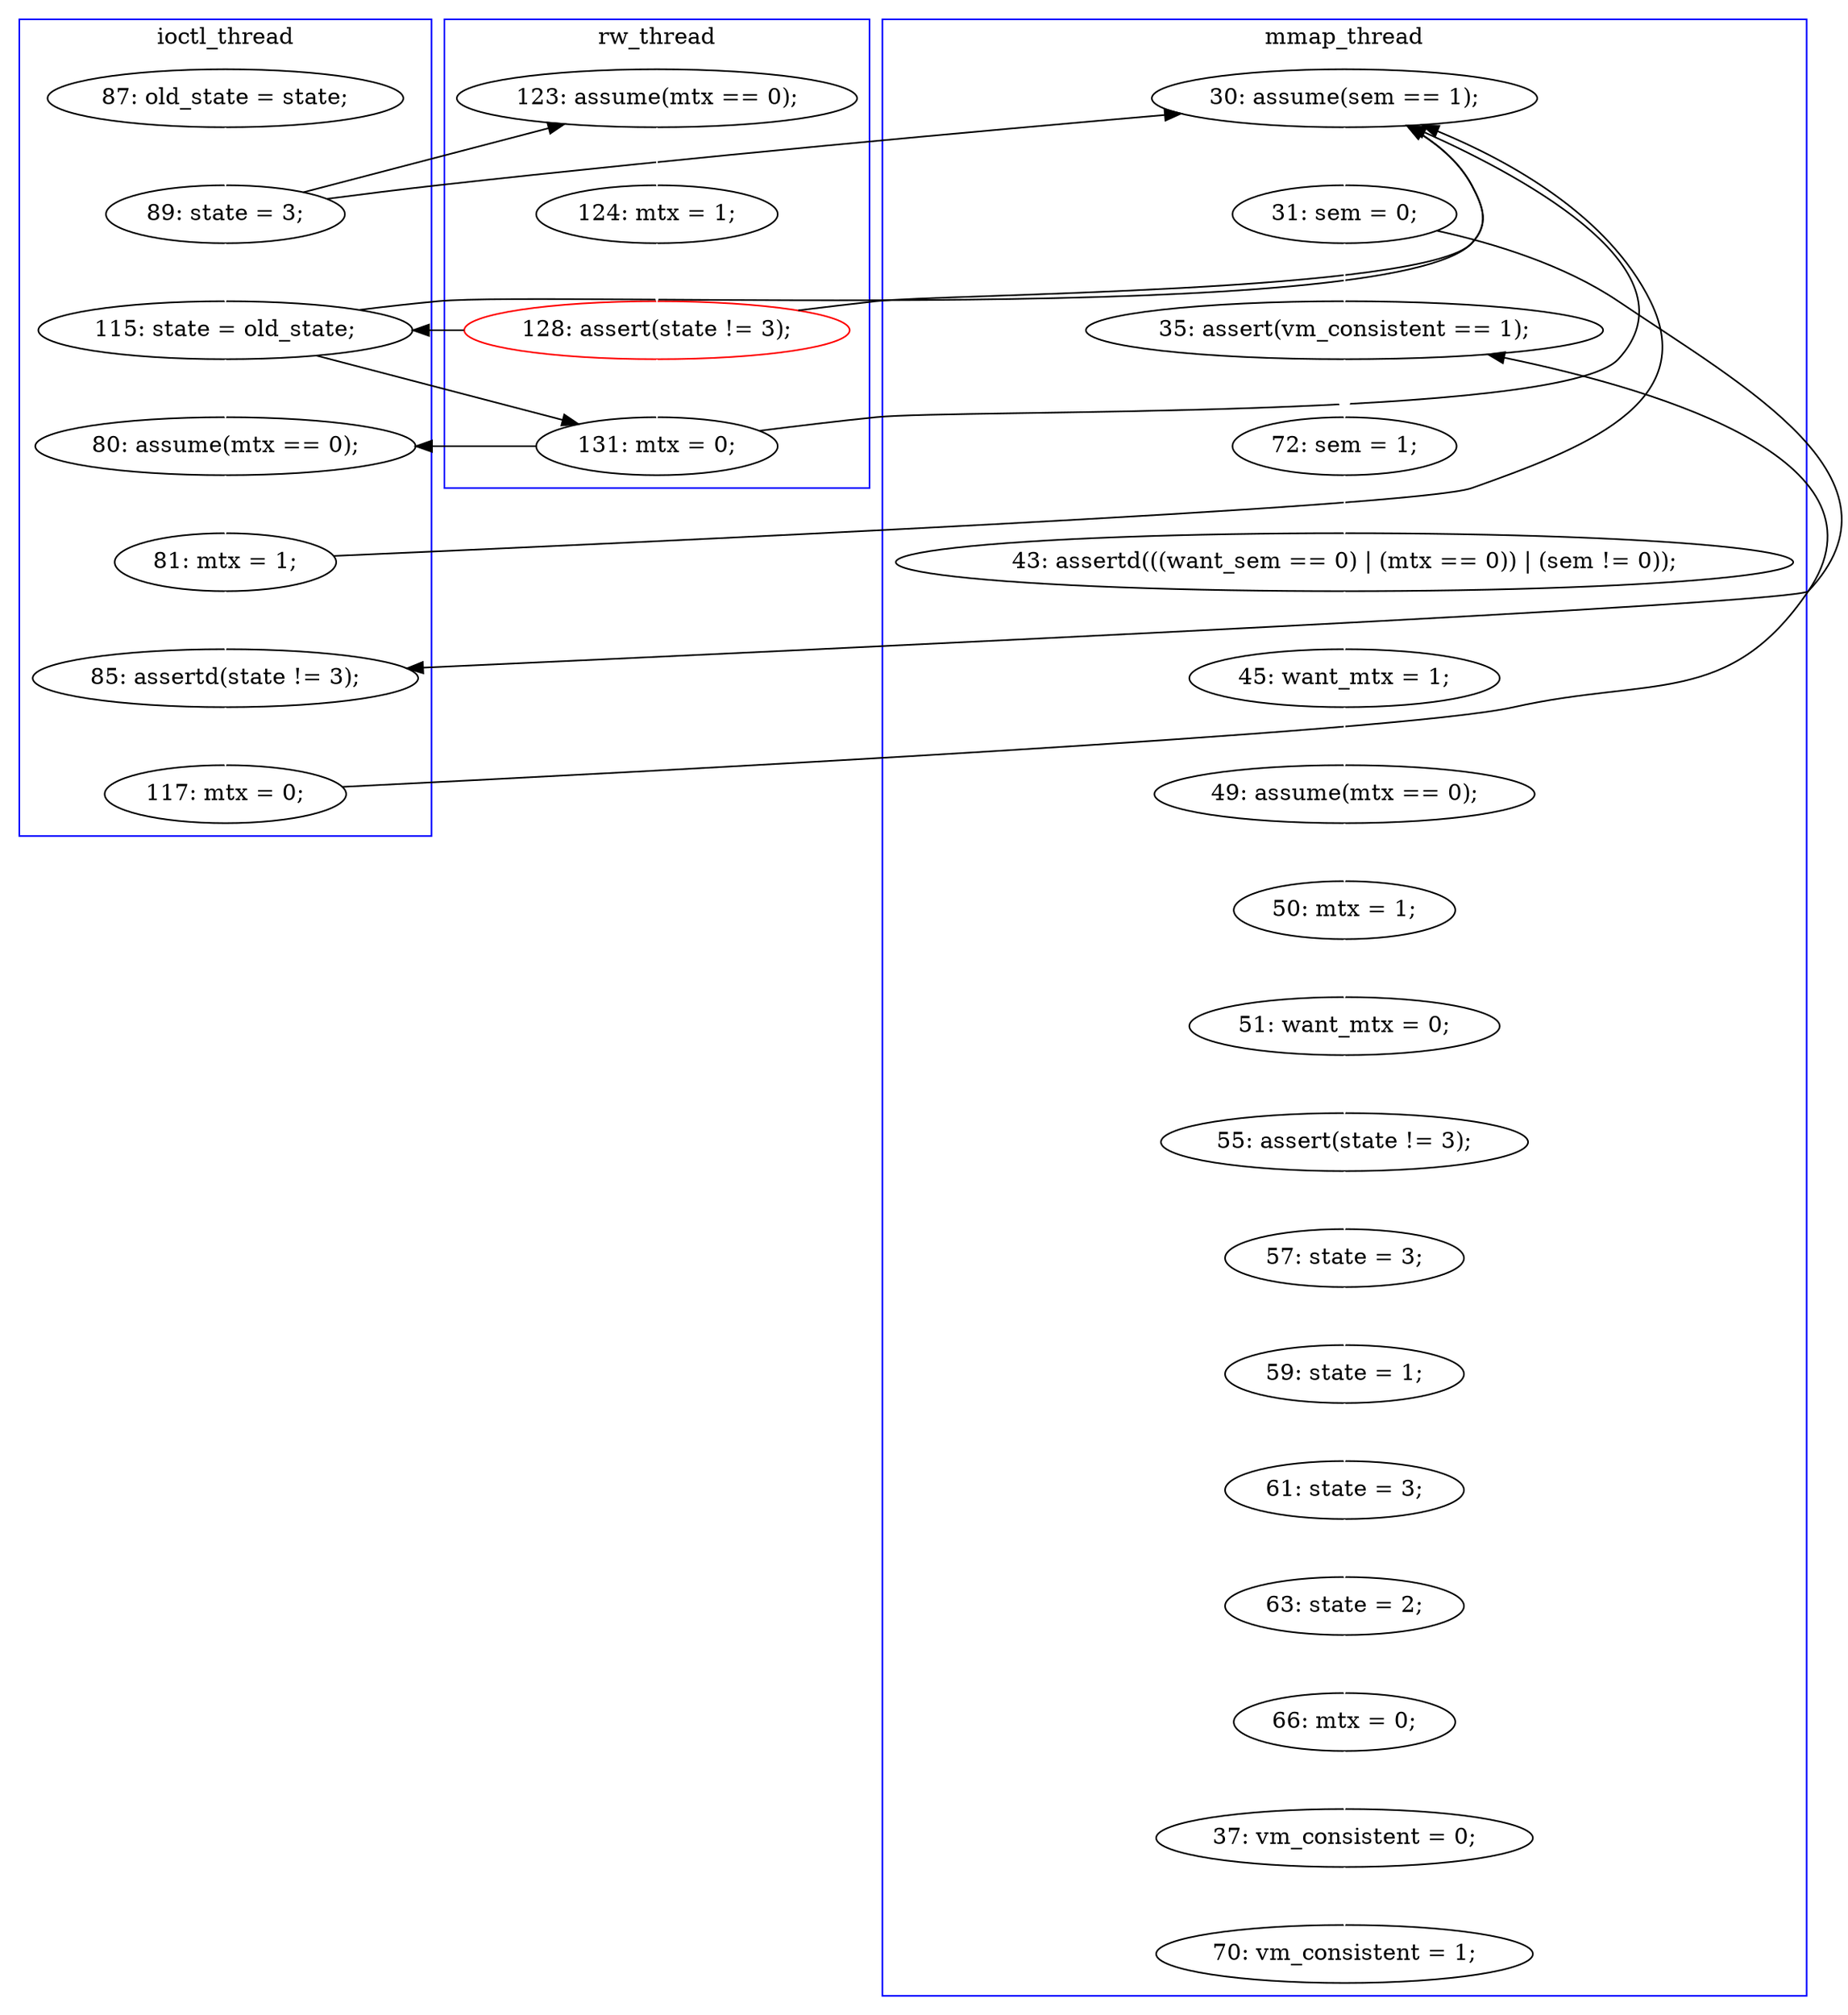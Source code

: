 digraph Counterexample {
	12 -> 14 [color = white, style = solid]
	17 -> 19 [color = white, style = solid]
	14 -> 15 [color = black, style = solid, constraint = false]
	29 -> 32 [color = black, style = solid, constraint = false]
	14 -> 26 [color = black, style = solid, constraint = false]
	40 -> 41 [color = white, style = solid]
	17 -> 18 [color = black, style = solid, constraint = false]
	17 -> 26 [color = black, style = solid, constraint = false]
	34 -> 35 [color = white, style = solid]
	41 -> 42 [color = white, style = solid]
	18 -> 20 [color = white, style = solid]
	27 -> 28 [color = black, style = solid, constraint = false]
	35 -> 36 [color = white, style = solid]
	37 -> 38 [color = white, style = solid]
	36 -> 37 [color = white, style = solid]
	38 -> 39 [color = white, style = solid]
	19 -> 20 [color = black, style = solid, constraint = false]
	45 -> 46 [color = white, style = solid]
	46 -> 47 [color = white, style = solid]
	21 -> 26 [color = black, style = solid, constraint = false]
	20 -> 21 [color = white, style = solid]
	42 -> 44 [color = white, style = solid]
	14 -> 18 [color = white, style = solid]
	16 -> 17 [color = white, style = solid]
	28 -> 29 [color = white, style = solid]
	18 -> 26 [color = black, style = solid, constraint = false]
	15 -> 16 [color = white, style = solid]
	32 -> 33 [color = white, style = solid]
	39 -> 40 [color = white, style = solid]
	27 -> 32 [color = white, style = solid]
	19 -> 26 [color = black, style = solid, constraint = false]
	21 -> 28 [color = white, style = solid]
	18 -> 19 [color = black, style = solid, constraint = false]
	26 -> 27 [color = white, style = solid]
	44 -> 45 [color = white, style = solid]
	33 -> 34 [color = white, style = solid]
	subgraph cluster3 {
		label = rw_thread
		color = blue
		17  [label = "128: assert(state != 3);", color = red]
		16  [label = "124: mtx = 1;"]
		19  [label = "131: mtx = 0;"]
		15  [label = "123: assume(mtx == 0);"]
	}
	subgraph cluster2 {
		label = ioctl_thread
		color = blue
		20  [label = "80: assume(mtx == 0);"]
		29  [label = "117: mtx = 0;"]
		28  [label = "85: assertd(state != 3);"]
		18  [label = "115: state = old_state;"]
		12  [label = "87: old_state = state;"]
		14  [label = "89: state = 3;"]
		21  [label = "81: mtx = 1;"]
	}
	subgraph cluster1 {
		label = mmap_thread
		color = blue
		26  [label = "30: assume(sem == 1);"]
		41  [label = "59: state = 1;"]
		47  [label = "70: vm_consistent = 1;"]
		37  [label = "50: mtx = 1;"]
		34  [label = "43: assertd(((want_sem == 0) | (mtx == 0)) | (sem != 0));"]
		38  [label = "51: want_mtx = 0;"]
		33  [label = "72: sem = 1;"]
		32  [label = "35: assert(vm_consistent == 1);"]
		42  [label = "61: state = 3;"]
		36  [label = "49: assume(mtx == 0);"]
		39  [label = "55: assert(state != 3);"]
		46  [label = "37: vm_consistent = 0;"]
		40  [label = "57: state = 3;"]
		27  [label = "31: sem = 0;"]
		44  [label = "63: state = 2;"]
		45  [label = "66: mtx = 0;"]
		35  [label = "45: want_mtx = 1;"]
	}
}